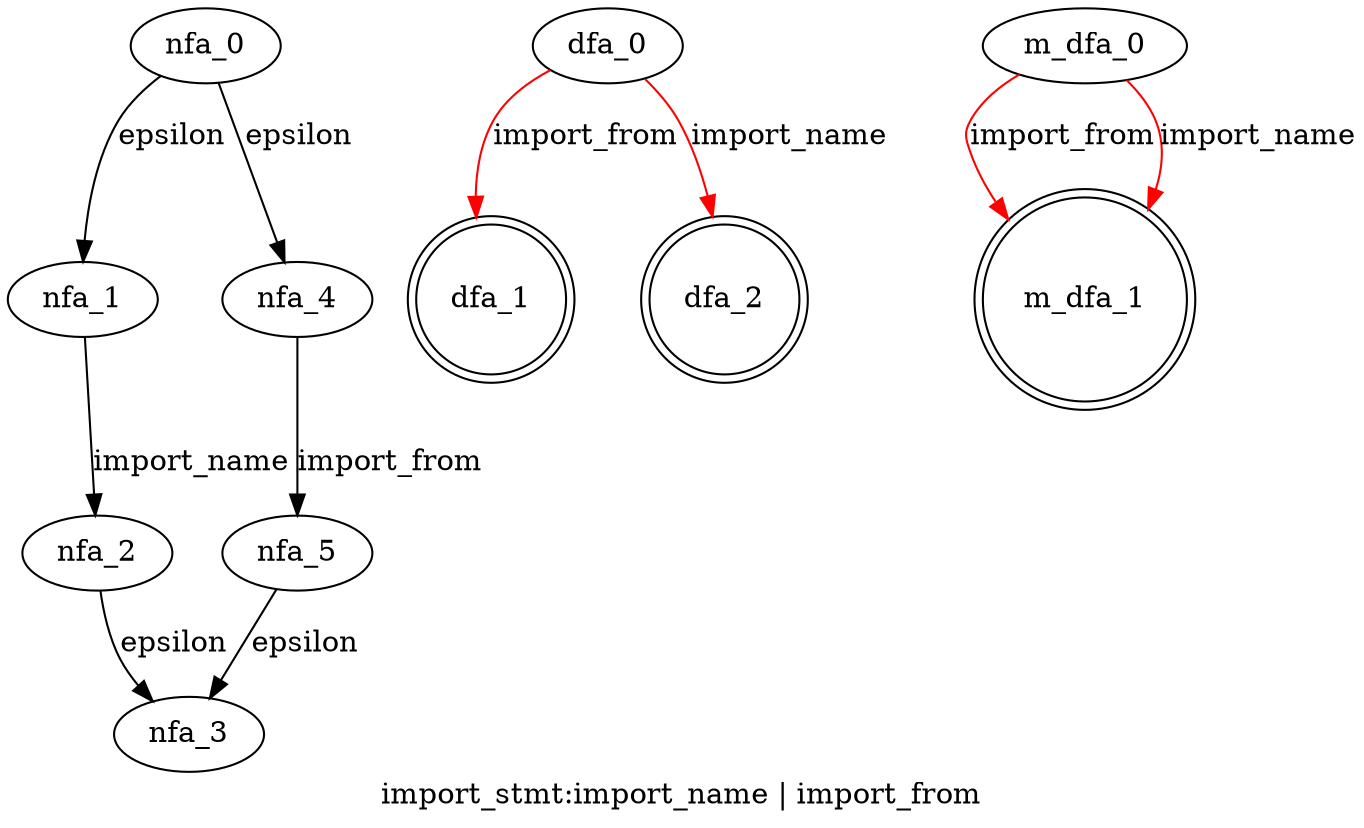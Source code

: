 digraph import_stmt {
 graph[label="import_stmt:import_name | import_from"]
 subgraph import_stmt_nfa {
  nfa_0->nfa_1[label="epsilon"]
  nfa_1->nfa_2[label="import_name"]
  nfa_2->nfa_3[label="epsilon"]
  nfa_0->nfa_4[label="epsilon"]
  nfa_4->nfa_5[label="import_from"]
  nfa_5->nfa_3[label="epsilon"]
  }
 subgraph import_stmt_dfa {
  dfa_0->dfa_1[label="import_from",color=red]
  dfa_0->dfa_2[label="import_name",color=red]
  dfa_1[shape=doublecircle]
  dfa_2[shape=doublecircle]
  }
 subgraph import_stmt_m_dfa {
  m_dfa_0->m_dfa_1[label="import_from",color=red]
  m_dfa_0->m_dfa_1[label="import_name",color=red]
  m_dfa_1[shape=doublecircle]
  }
}
